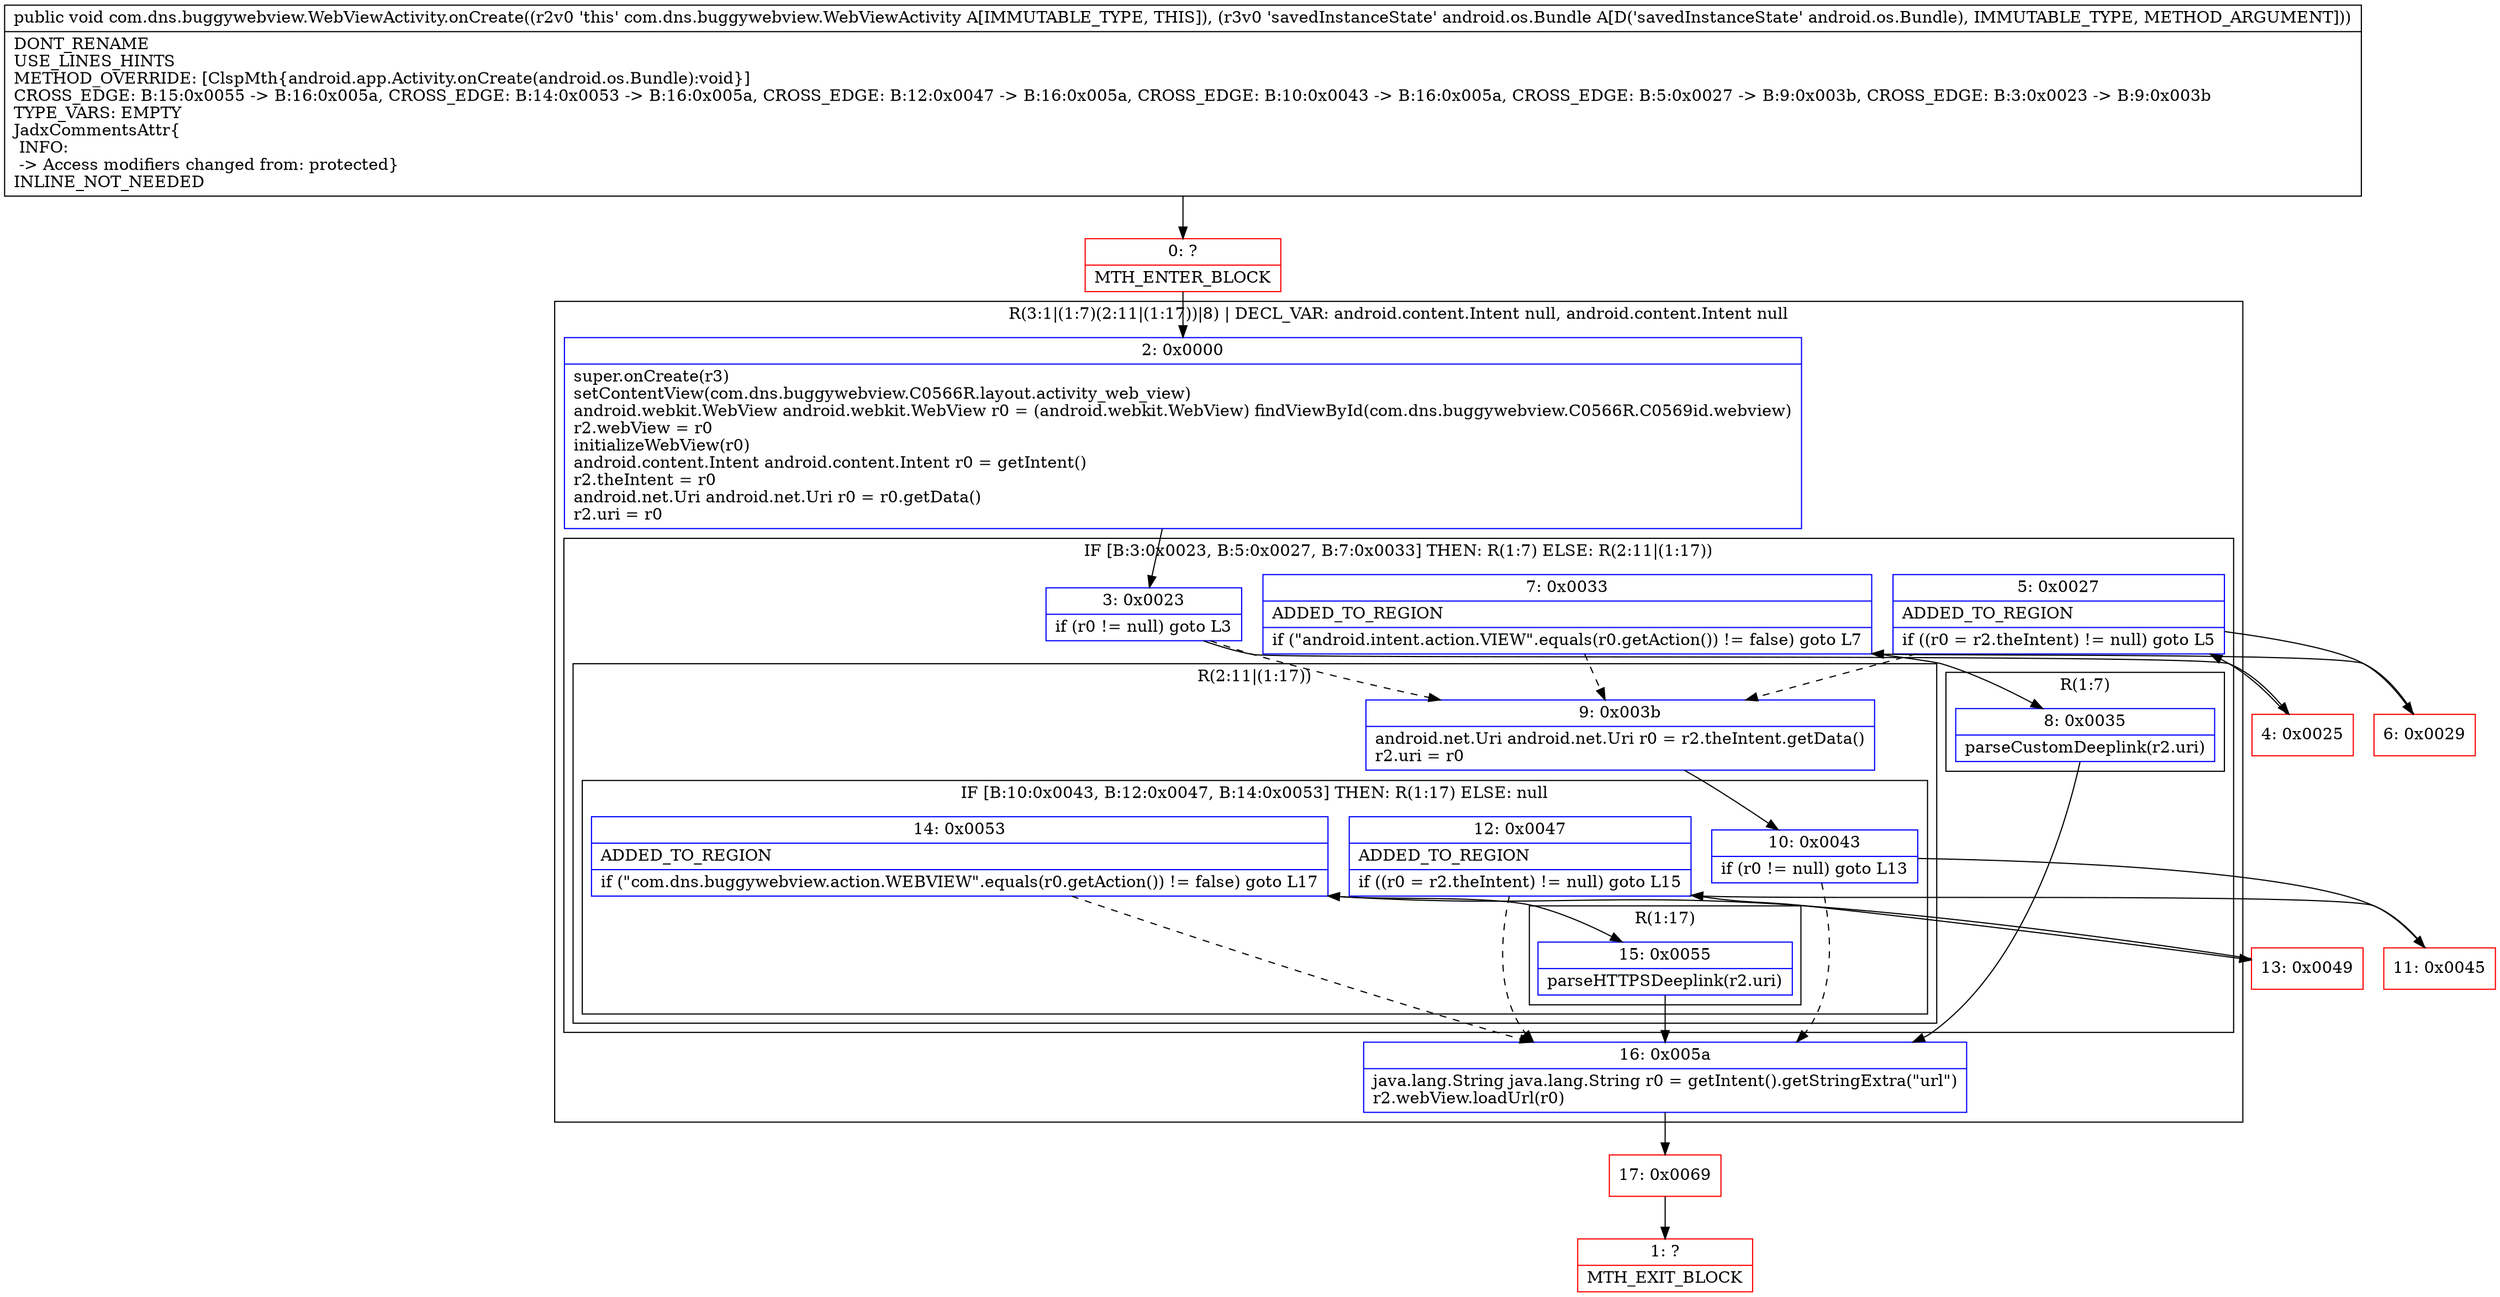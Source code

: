 digraph "CFG forcom.dns.buggywebview.WebViewActivity.onCreate(Landroid\/os\/Bundle;)V" {
subgraph cluster_Region_437333569 {
label = "R(3:1|(1:7)(2:11|(1:17))|8) | DECL_VAR: android.content.Intent null, android.content.Intent null\l";
node [shape=record,color=blue];
Node_2 [shape=record,label="{2\:\ 0x0000|super.onCreate(r3)\lsetContentView(com.dns.buggywebview.C0566R.layout.activity_web_view)\landroid.webkit.WebView android.webkit.WebView r0 = (android.webkit.WebView) findViewById(com.dns.buggywebview.C0566R.C0569id.webview)\lr2.webView = r0\linitializeWebView(r0)\landroid.content.Intent android.content.Intent r0 = getIntent()\lr2.theIntent = r0\landroid.net.Uri android.net.Uri r0 = r0.getData()\lr2.uri = r0\l}"];
subgraph cluster_IfRegion_1217135987 {
label = "IF [B:3:0x0023, B:5:0x0027, B:7:0x0033] THEN: R(1:7) ELSE: R(2:11|(1:17))";
node [shape=record,color=blue];
Node_3 [shape=record,label="{3\:\ 0x0023|if (r0 != null) goto L3\l}"];
Node_5 [shape=record,label="{5\:\ 0x0027|ADDED_TO_REGION\l|if ((r0 = r2.theIntent) != null) goto L5\l}"];
Node_7 [shape=record,label="{7\:\ 0x0033|ADDED_TO_REGION\l|if (\"android.intent.action.VIEW\".equals(r0.getAction()) != false) goto L7\l}"];
subgraph cluster_Region_18028351 {
label = "R(1:7)";
node [shape=record,color=blue];
Node_8 [shape=record,label="{8\:\ 0x0035|parseCustomDeeplink(r2.uri)\l}"];
}
subgraph cluster_Region_1051827624 {
label = "R(2:11|(1:17))";
node [shape=record,color=blue];
Node_9 [shape=record,label="{9\:\ 0x003b|android.net.Uri android.net.Uri r0 = r2.theIntent.getData()\lr2.uri = r0\l}"];
subgraph cluster_IfRegion_1097016589 {
label = "IF [B:10:0x0043, B:12:0x0047, B:14:0x0053] THEN: R(1:17) ELSE: null";
node [shape=record,color=blue];
Node_10 [shape=record,label="{10\:\ 0x0043|if (r0 != null) goto L13\l}"];
Node_12 [shape=record,label="{12\:\ 0x0047|ADDED_TO_REGION\l|if ((r0 = r2.theIntent) != null) goto L15\l}"];
Node_14 [shape=record,label="{14\:\ 0x0053|ADDED_TO_REGION\l|if (\"com.dns.buggywebview.action.WEBVIEW\".equals(r0.getAction()) != false) goto L17\l}"];
subgraph cluster_Region_375990351 {
label = "R(1:17)";
node [shape=record,color=blue];
Node_15 [shape=record,label="{15\:\ 0x0055|parseHTTPSDeeplink(r2.uri)\l}"];
}
}
}
}
Node_16 [shape=record,label="{16\:\ 0x005a|java.lang.String java.lang.String r0 = getIntent().getStringExtra(\"url\")\lr2.webView.loadUrl(r0)\l}"];
}
Node_0 [shape=record,color=red,label="{0\:\ ?|MTH_ENTER_BLOCK\l}"];
Node_4 [shape=record,color=red,label="{4\:\ 0x0025}"];
Node_6 [shape=record,color=red,label="{6\:\ 0x0029}"];
Node_17 [shape=record,color=red,label="{17\:\ 0x0069}"];
Node_1 [shape=record,color=red,label="{1\:\ ?|MTH_EXIT_BLOCK\l}"];
Node_11 [shape=record,color=red,label="{11\:\ 0x0045}"];
Node_13 [shape=record,color=red,label="{13\:\ 0x0049}"];
MethodNode[shape=record,label="{public void com.dns.buggywebview.WebViewActivity.onCreate((r2v0 'this' com.dns.buggywebview.WebViewActivity A[IMMUTABLE_TYPE, THIS]), (r3v0 'savedInstanceState' android.os.Bundle A[D('savedInstanceState' android.os.Bundle), IMMUTABLE_TYPE, METHOD_ARGUMENT]))  | DONT_RENAME\lUSE_LINES_HINTS\lMETHOD_OVERRIDE: [ClspMth\{android.app.Activity.onCreate(android.os.Bundle):void\}]\lCROSS_EDGE: B:15:0x0055 \-\> B:16:0x005a, CROSS_EDGE: B:14:0x0053 \-\> B:16:0x005a, CROSS_EDGE: B:12:0x0047 \-\> B:16:0x005a, CROSS_EDGE: B:10:0x0043 \-\> B:16:0x005a, CROSS_EDGE: B:5:0x0027 \-\> B:9:0x003b, CROSS_EDGE: B:3:0x0023 \-\> B:9:0x003b\lTYPE_VARS: EMPTY\lJadxCommentsAttr\{\l INFO: \l \-\> Access modifiers changed from: protected\}\lINLINE_NOT_NEEDED\l}"];
MethodNode -> Node_0;Node_2 -> Node_3;
Node_3 -> Node_4;
Node_3 -> Node_9[style=dashed];
Node_5 -> Node_6;
Node_5 -> Node_9[style=dashed];
Node_7 -> Node_8;
Node_7 -> Node_9[style=dashed];
Node_8 -> Node_16;
Node_9 -> Node_10;
Node_10 -> Node_11;
Node_10 -> Node_16[style=dashed];
Node_12 -> Node_13;
Node_12 -> Node_16[style=dashed];
Node_14 -> Node_15;
Node_14 -> Node_16[style=dashed];
Node_15 -> Node_16;
Node_16 -> Node_17;
Node_0 -> Node_2;
Node_4 -> Node_5;
Node_6 -> Node_7;
Node_17 -> Node_1;
Node_11 -> Node_12;
Node_13 -> Node_14;
}

